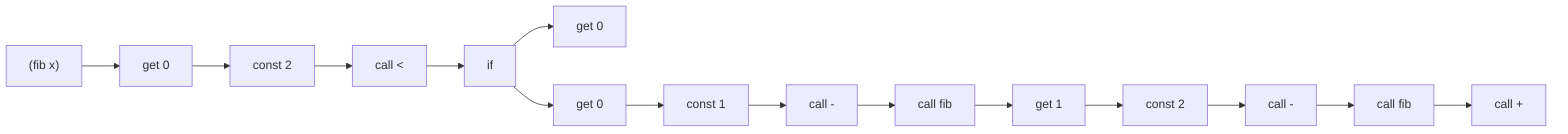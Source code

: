 flowchart LR
  f0["(fib x)"] --> c0
  c0[get 0] --> c1[const 2] --> c2[call <] --> c4
  c4[if] -->  c5[get 0]
  c4 -->  c6[get 0] --> c7[const 1] --> c8[call -] --> c9[call fib] --> c10
  c10[get 1] --> c11[const 2] --> c12[call -] --> c13[call fib] --> c14[call +]